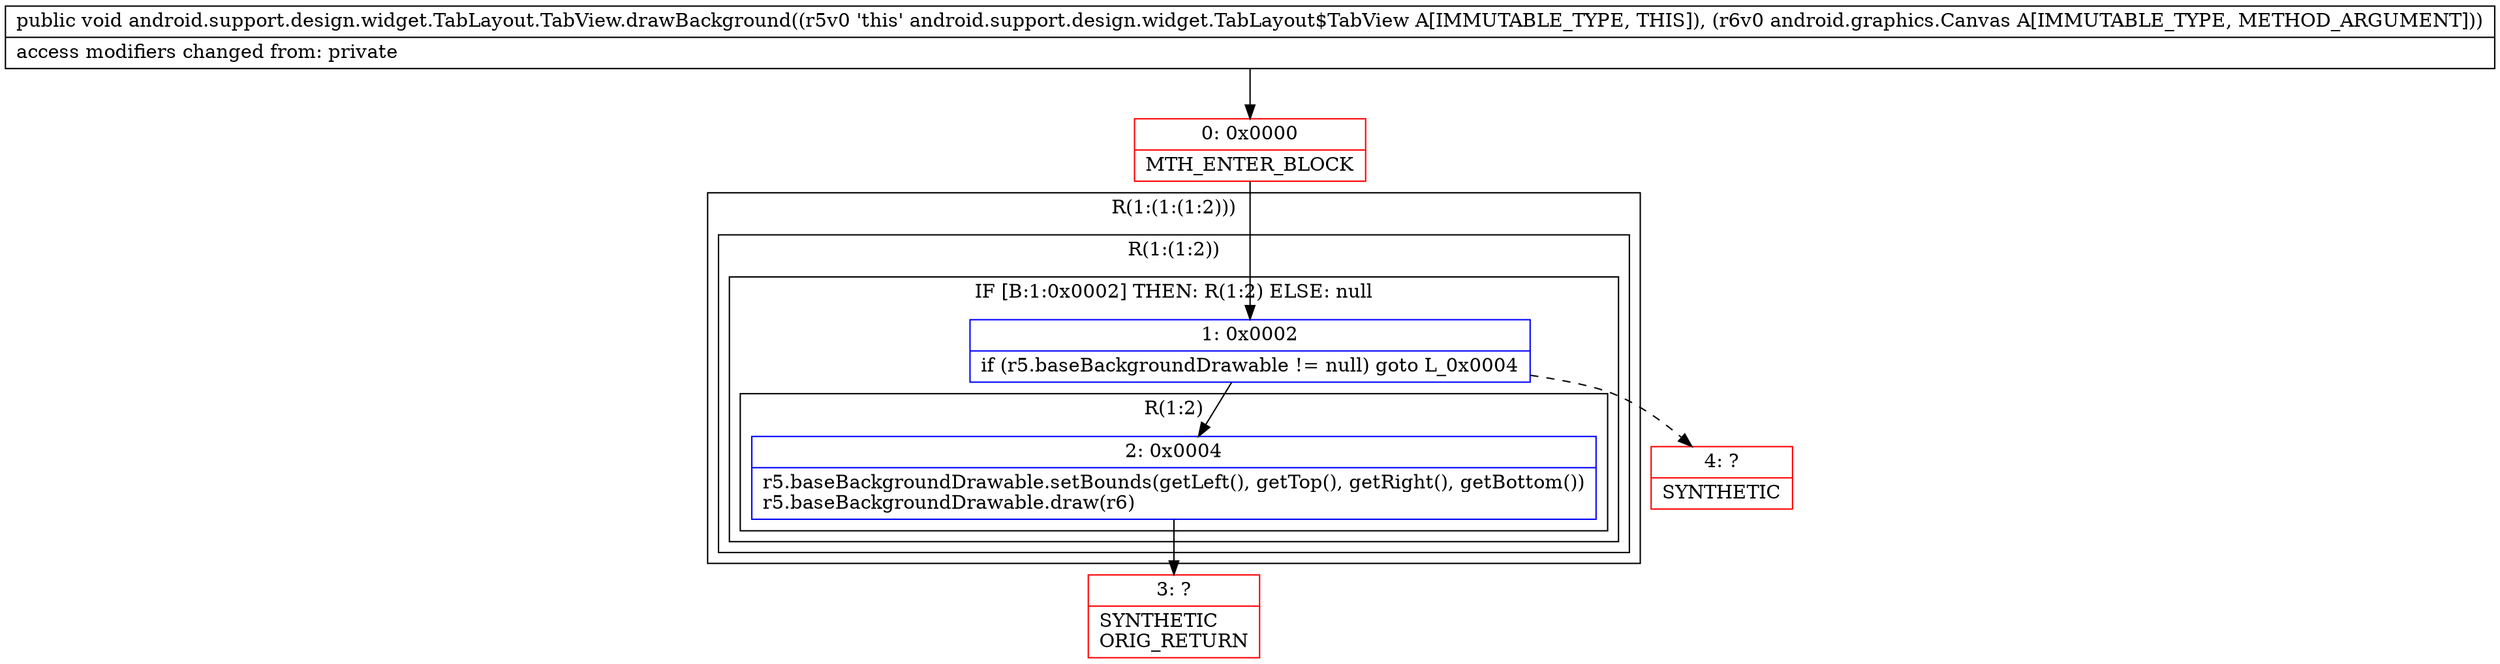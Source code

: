 digraph "CFG forandroid.support.design.widget.TabLayout.TabView.drawBackground(Landroid\/graphics\/Canvas;)V" {
subgraph cluster_Region_1687867516 {
label = "R(1:(1:(1:2)))";
node [shape=record,color=blue];
subgraph cluster_Region_790224122 {
label = "R(1:(1:2))";
node [shape=record,color=blue];
subgraph cluster_IfRegion_491082394 {
label = "IF [B:1:0x0002] THEN: R(1:2) ELSE: null";
node [shape=record,color=blue];
Node_1 [shape=record,label="{1\:\ 0x0002|if (r5.baseBackgroundDrawable != null) goto L_0x0004\l}"];
subgraph cluster_Region_1634570134 {
label = "R(1:2)";
node [shape=record,color=blue];
Node_2 [shape=record,label="{2\:\ 0x0004|r5.baseBackgroundDrawable.setBounds(getLeft(), getTop(), getRight(), getBottom())\lr5.baseBackgroundDrawable.draw(r6)\l}"];
}
}
}
}
Node_0 [shape=record,color=red,label="{0\:\ 0x0000|MTH_ENTER_BLOCK\l}"];
Node_3 [shape=record,color=red,label="{3\:\ ?|SYNTHETIC\lORIG_RETURN\l}"];
Node_4 [shape=record,color=red,label="{4\:\ ?|SYNTHETIC\l}"];
MethodNode[shape=record,label="{public void android.support.design.widget.TabLayout.TabView.drawBackground((r5v0 'this' android.support.design.widget.TabLayout$TabView A[IMMUTABLE_TYPE, THIS]), (r6v0 android.graphics.Canvas A[IMMUTABLE_TYPE, METHOD_ARGUMENT]))  | access modifiers changed from: private\l}"];
MethodNode -> Node_0;
Node_1 -> Node_2;
Node_1 -> Node_4[style=dashed];
Node_2 -> Node_3;
Node_0 -> Node_1;
}

